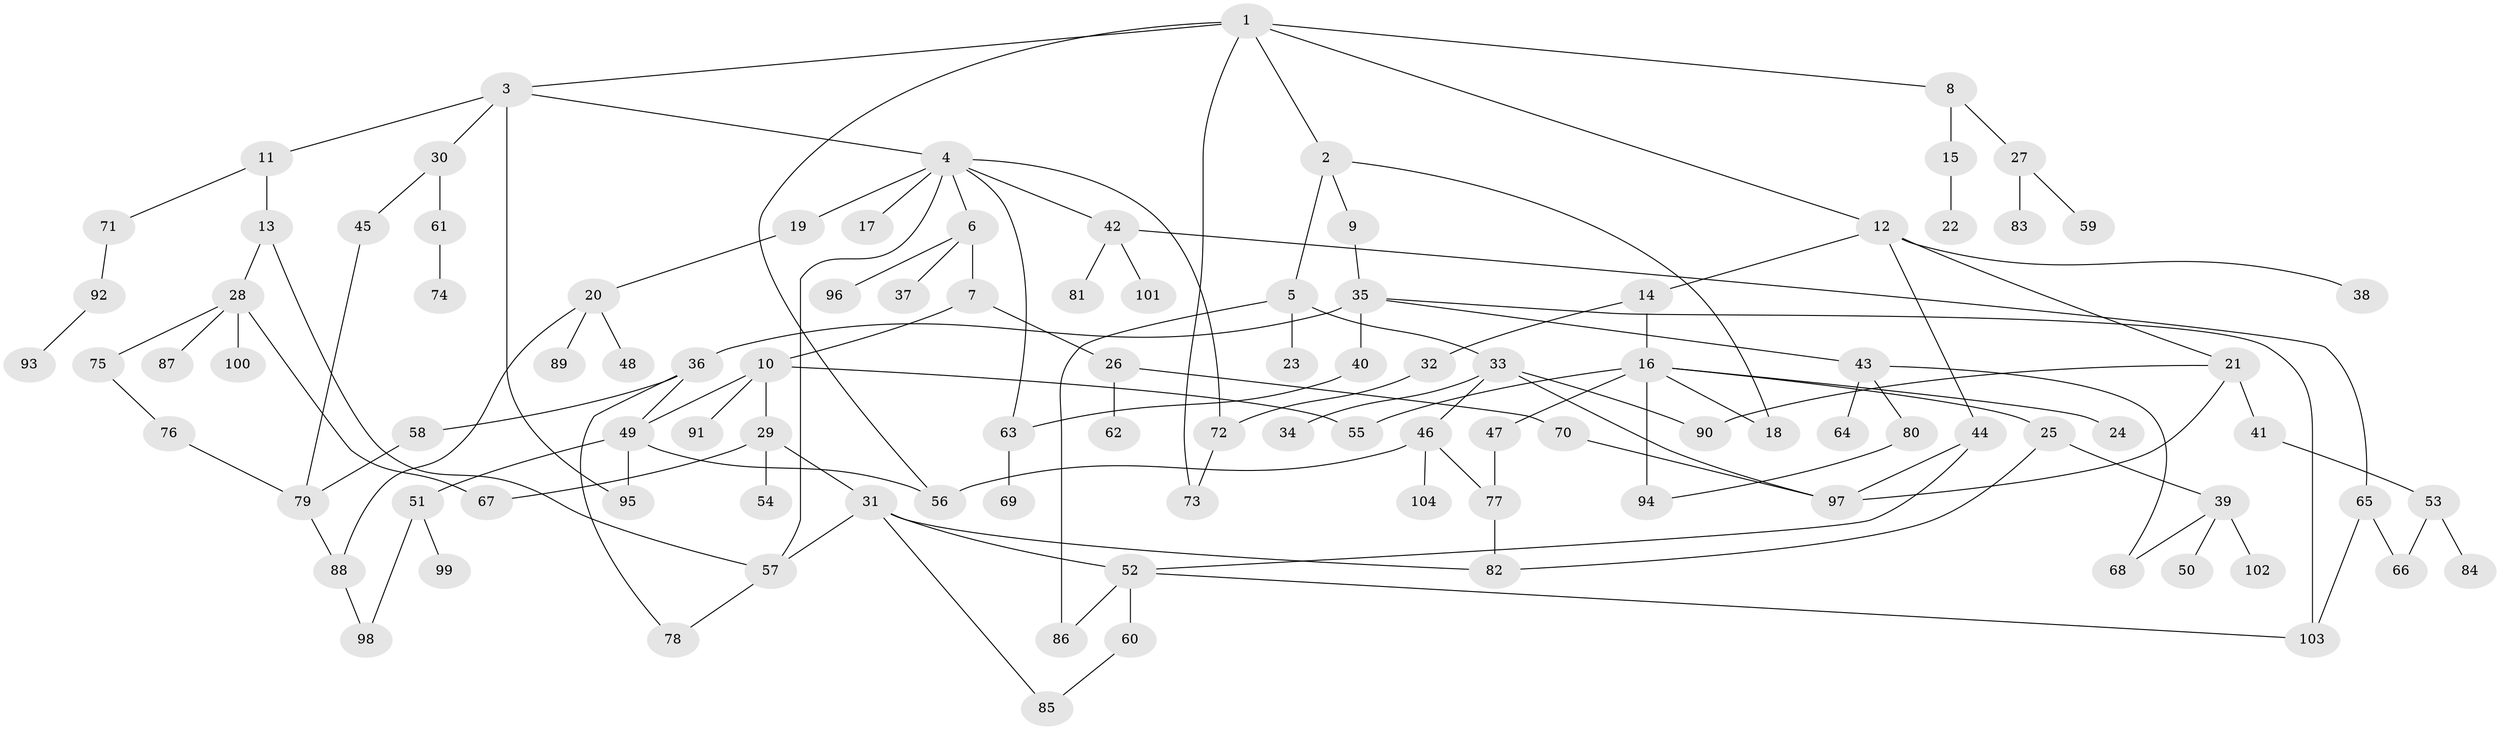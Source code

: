 // Generated by graph-tools (version 1.1) at 2025/49/03/09/25 03:49:18]
// undirected, 104 vertices, 135 edges
graph export_dot {
graph [start="1"]
  node [color=gray90,style=filled];
  1;
  2;
  3;
  4;
  5;
  6;
  7;
  8;
  9;
  10;
  11;
  12;
  13;
  14;
  15;
  16;
  17;
  18;
  19;
  20;
  21;
  22;
  23;
  24;
  25;
  26;
  27;
  28;
  29;
  30;
  31;
  32;
  33;
  34;
  35;
  36;
  37;
  38;
  39;
  40;
  41;
  42;
  43;
  44;
  45;
  46;
  47;
  48;
  49;
  50;
  51;
  52;
  53;
  54;
  55;
  56;
  57;
  58;
  59;
  60;
  61;
  62;
  63;
  64;
  65;
  66;
  67;
  68;
  69;
  70;
  71;
  72;
  73;
  74;
  75;
  76;
  77;
  78;
  79;
  80;
  81;
  82;
  83;
  84;
  85;
  86;
  87;
  88;
  89;
  90;
  91;
  92;
  93;
  94;
  95;
  96;
  97;
  98;
  99;
  100;
  101;
  102;
  103;
  104;
  1 -- 2;
  1 -- 3;
  1 -- 8;
  1 -- 12;
  1 -- 73;
  1 -- 56;
  2 -- 5;
  2 -- 9;
  2 -- 18;
  3 -- 4;
  3 -- 11;
  3 -- 30;
  3 -- 95;
  4 -- 6;
  4 -- 17;
  4 -- 19;
  4 -- 42;
  4 -- 57;
  4 -- 72;
  4 -- 63;
  5 -- 23;
  5 -- 33;
  5 -- 86;
  6 -- 7;
  6 -- 37;
  6 -- 96;
  7 -- 10;
  7 -- 26;
  8 -- 15;
  8 -- 27;
  9 -- 35;
  10 -- 29;
  10 -- 91;
  10 -- 49;
  10 -- 55;
  11 -- 13;
  11 -- 71;
  12 -- 14;
  12 -- 21;
  12 -- 38;
  12 -- 44;
  13 -- 28;
  13 -- 57;
  14 -- 16;
  14 -- 32;
  15 -- 22;
  16 -- 18;
  16 -- 24;
  16 -- 25;
  16 -- 47;
  16 -- 55;
  16 -- 94;
  19 -- 20;
  20 -- 48;
  20 -- 88;
  20 -- 89;
  21 -- 41;
  21 -- 90;
  21 -- 97;
  25 -- 39;
  25 -- 82;
  26 -- 62;
  26 -- 70;
  27 -- 59;
  27 -- 83;
  28 -- 67;
  28 -- 75;
  28 -- 87;
  28 -- 100;
  29 -- 31;
  29 -- 54;
  29 -- 67;
  30 -- 45;
  30 -- 61;
  31 -- 52;
  31 -- 85;
  31 -- 82;
  31 -- 57;
  32 -- 72;
  33 -- 34;
  33 -- 46;
  33 -- 90;
  33 -- 97;
  35 -- 36;
  35 -- 40;
  35 -- 43;
  35 -- 103;
  36 -- 49;
  36 -- 58;
  36 -- 78;
  39 -- 50;
  39 -- 68;
  39 -- 102;
  40 -- 63;
  41 -- 53;
  42 -- 65;
  42 -- 81;
  42 -- 101;
  43 -- 64;
  43 -- 80;
  43 -- 68;
  44 -- 97;
  44 -- 52;
  45 -- 79;
  46 -- 77;
  46 -- 104;
  46 -- 56;
  47 -- 77;
  49 -- 51;
  49 -- 56;
  49 -- 95;
  51 -- 98;
  51 -- 99;
  52 -- 60;
  52 -- 86;
  52 -- 103;
  53 -- 66;
  53 -- 84;
  57 -- 78;
  58 -- 79;
  60 -- 85;
  61 -- 74;
  63 -- 69;
  65 -- 103;
  65 -- 66;
  70 -- 97;
  71 -- 92;
  72 -- 73;
  75 -- 76;
  76 -- 79;
  77 -- 82;
  79 -- 88;
  80 -- 94;
  88 -- 98;
  92 -- 93;
}
